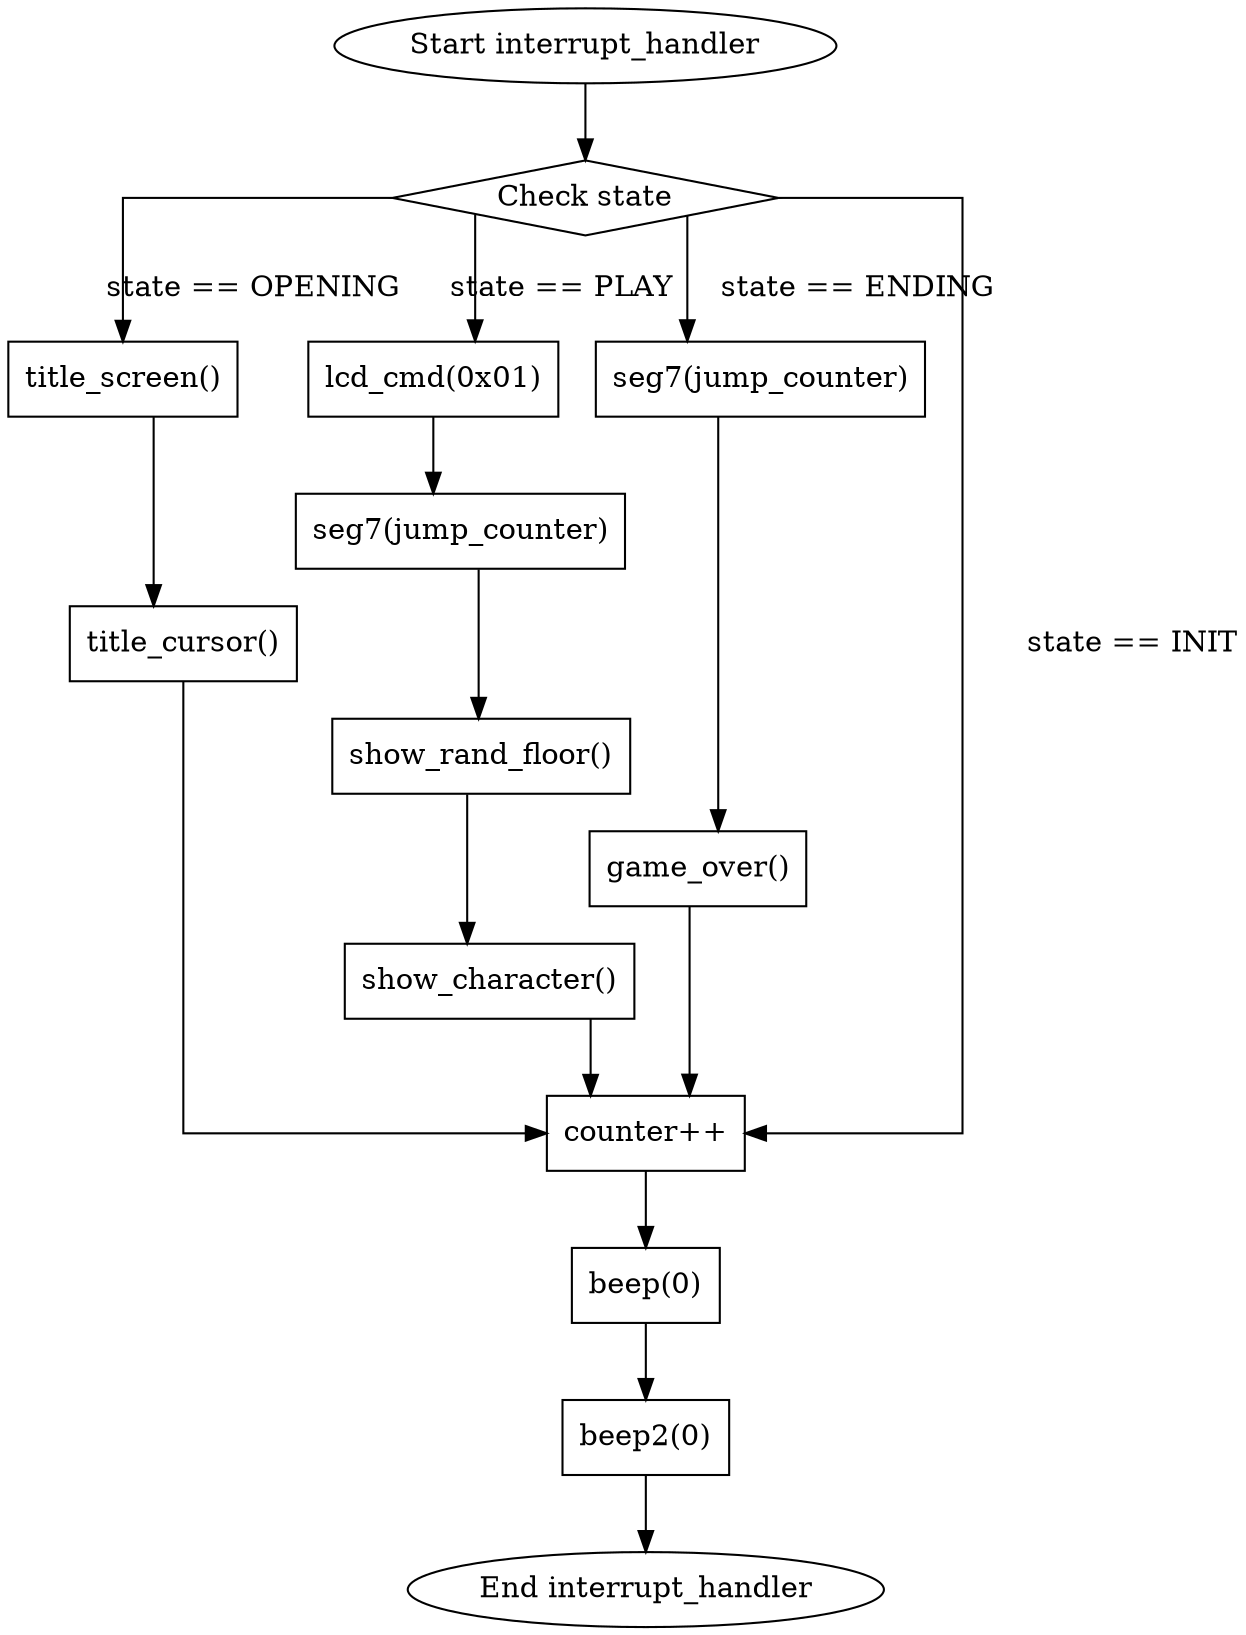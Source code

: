 digraph G {
    node [shape=rectangle]; // Default shape for nodes
    splines=ortho
    start [label="Start interrupt_handler", shape=ellipse];
    decision [label="Check state", shape=diamond];
    titleScreen [label="title_screen()", shape=rect];
    titleCursor [label="title_cursor()", shape=rect];
    lcdCmd [label="lcd_cmd(0x01)", shape=rect];
    seg7_1 [label="seg7(jump_counter)", shape=rect];
    showRandFloor [label="show_rand_floor()", shape=rect];
    showCharacter [label="show_character()", shape=rect];
    seg7_2 [label="seg7(jump_counter)", shape=rect];
    gameOver [label="game_over()", shape=rect];
    incrementCounter [label="counter++", shape=rect];
    beepFunc [label="beep(0)", shape=rect];
    beep2Func [label="beep2(0)", shape=rect];
    end [label="End interrupt_handler", shape=ellipse];

    start -> decision [splines=ortho];
    decision -> titleScreen [label="state == OPENING", splines=ortho];
    decision -> lcdCmd [label="state == PLAY", splines=ortho];
    decision -> seg7_2 [label="state == ENDING", splines=ortho];
    decision -> incrementCounter [label="state == INIT", splines=ortho];
    titleScreen -> titleCursor [splines=ortho];
    titleCursor -> incrementCounter [splines=ortho];
    lcdCmd -> seg7_1 [splines=ortho];
    seg7_1 -> showRandFloor [splines=ortho];
    showRandFloor -> showCharacter [splines=ortho];
    showCharacter -> incrementCounter [splines=ortho];
    seg7_2 -> gameOver [splines=ortho];
    gameOver -> incrementCounter [splines=ortho];
    incrementCounter -> beepFunc [splines=ortho];
    beepFunc -> beep2Func [splines=ortho];
    beep2Func -> end [splines=ortho];
}